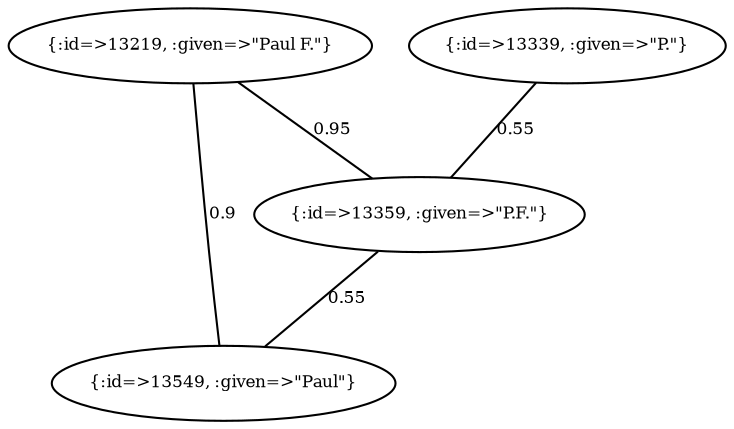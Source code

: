 graph Collector__WeightedGraph {
    "{:id=>13219, :given=>\"Paul F.\"}" [
        fontsize = 8,
        label = "{:id=>13219, :given=>\"Paul F.\"}"
    ]

    "{:id=>13339, :given=>\"P.\"}" [
        fontsize = 8,
        label = "{:id=>13339, :given=>\"P.\"}"
    ]

    "{:id=>13359, :given=>\"P.F.\"}" [
        fontsize = 8,
        label = "{:id=>13359, :given=>\"P.F.\"}"
    ]

    "{:id=>13549, :given=>\"Paul\"}" [
        fontsize = 8,
        label = "{:id=>13549, :given=>\"Paul\"}"
    ]

    "{:id=>13219, :given=>\"Paul F.\"}" -- "{:id=>13359, :given=>\"P.F.\"}" [
        fontsize = 8,
        label = 0.95
    ]

    "{:id=>13219, :given=>\"Paul F.\"}" -- "{:id=>13549, :given=>\"Paul\"}" [
        fontsize = 8,
        label = 0.9
    ]

    "{:id=>13339, :given=>\"P.\"}" -- "{:id=>13359, :given=>\"P.F.\"}" [
        fontsize = 8,
        label = 0.55
    ]

    "{:id=>13359, :given=>\"P.F.\"}" -- "{:id=>13549, :given=>\"Paul\"}" [
        fontsize = 8,
        label = 0.55
    ]
}
